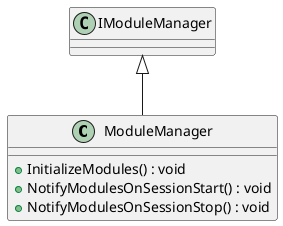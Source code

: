 @startuml
class ModuleManager {
    + InitializeModules() : void
    + NotifyModulesOnSessionStart() : void
    + NotifyModulesOnSessionStop() : void
}
IModuleManager <|-- ModuleManager
@enduml
